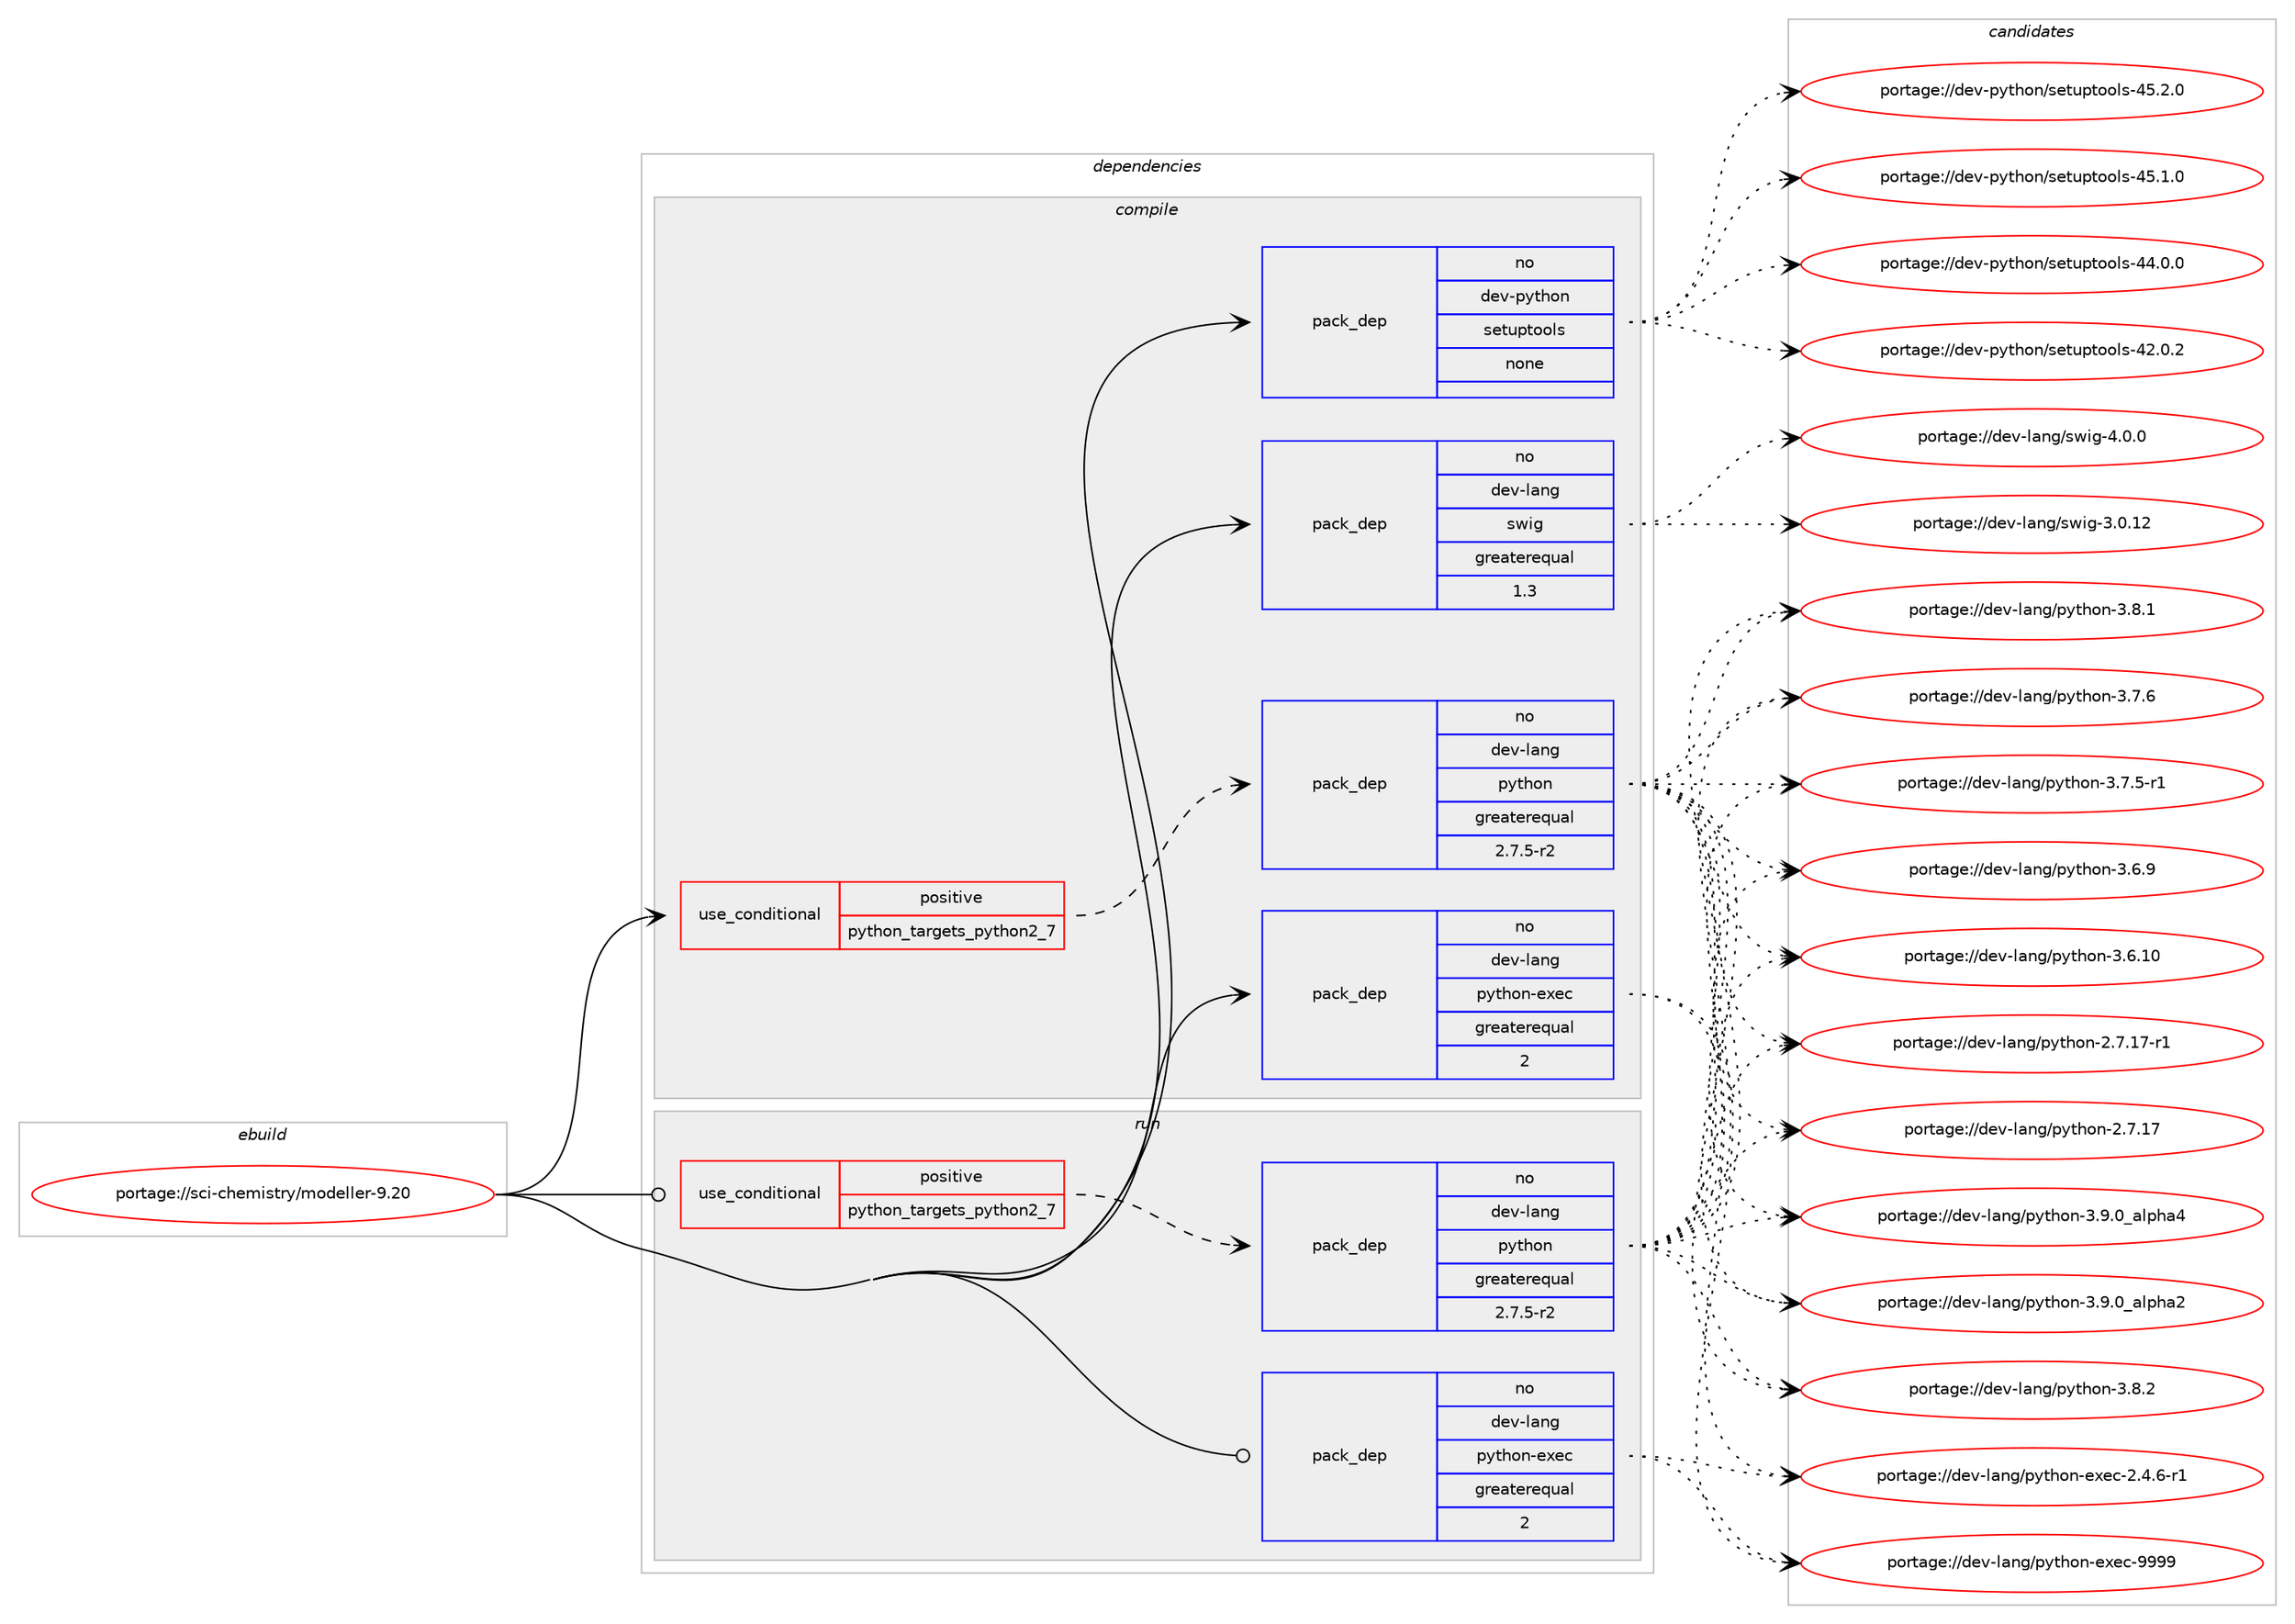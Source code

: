 digraph prolog {

# *************
# Graph options
# *************

newrank=true;
concentrate=true;
compound=true;
graph [rankdir=LR,fontname=Helvetica,fontsize=10,ranksep=1.5];#, ranksep=2.5, nodesep=0.2];
edge  [arrowhead=vee];
node  [fontname=Helvetica,fontsize=10];

# **********
# The ebuild
# **********

subgraph cluster_leftcol {
color=gray;
rank=same;
label=<<i>ebuild</i>>;
id [label="portage://sci-chemistry/modeller-9.20", color=red, width=4, href="../sci-chemistry/modeller-9.20.svg"];
}

# ****************
# The dependencies
# ****************

subgraph cluster_midcol {
color=gray;
label=<<i>dependencies</i>>;
subgraph cluster_compile {
fillcolor="#eeeeee";
style=filled;
label=<<i>compile</i>>;
subgraph cond11159 {
dependency54917 [label=<<TABLE BORDER="0" CELLBORDER="1" CELLSPACING="0" CELLPADDING="4"><TR><TD ROWSPAN="3" CELLPADDING="10">use_conditional</TD></TR><TR><TD>positive</TD></TR><TR><TD>python_targets_python2_7</TD></TR></TABLE>>, shape=none, color=red];
subgraph pack42598 {
dependency54918 [label=<<TABLE BORDER="0" CELLBORDER="1" CELLSPACING="0" CELLPADDING="4" WIDTH="220"><TR><TD ROWSPAN="6" CELLPADDING="30">pack_dep</TD></TR><TR><TD WIDTH="110">no</TD></TR><TR><TD>dev-lang</TD></TR><TR><TD>python</TD></TR><TR><TD>greaterequal</TD></TR><TR><TD>2.7.5-r2</TD></TR></TABLE>>, shape=none, color=blue];
}
dependency54917:e -> dependency54918:w [weight=20,style="dashed",arrowhead="vee"];
}
id:e -> dependency54917:w [weight=20,style="solid",arrowhead="vee"];
subgraph pack42599 {
dependency54919 [label=<<TABLE BORDER="0" CELLBORDER="1" CELLSPACING="0" CELLPADDING="4" WIDTH="220"><TR><TD ROWSPAN="6" CELLPADDING="30">pack_dep</TD></TR><TR><TD WIDTH="110">no</TD></TR><TR><TD>dev-lang</TD></TR><TR><TD>python-exec</TD></TR><TR><TD>greaterequal</TD></TR><TR><TD>2</TD></TR></TABLE>>, shape=none, color=blue];
}
id:e -> dependency54919:w [weight=20,style="solid",arrowhead="vee"];
subgraph pack42600 {
dependency54920 [label=<<TABLE BORDER="0" CELLBORDER="1" CELLSPACING="0" CELLPADDING="4" WIDTH="220"><TR><TD ROWSPAN="6" CELLPADDING="30">pack_dep</TD></TR><TR><TD WIDTH="110">no</TD></TR><TR><TD>dev-lang</TD></TR><TR><TD>swig</TD></TR><TR><TD>greaterequal</TD></TR><TR><TD>1.3</TD></TR></TABLE>>, shape=none, color=blue];
}
id:e -> dependency54920:w [weight=20,style="solid",arrowhead="vee"];
subgraph pack42601 {
dependency54921 [label=<<TABLE BORDER="0" CELLBORDER="1" CELLSPACING="0" CELLPADDING="4" WIDTH="220"><TR><TD ROWSPAN="6" CELLPADDING="30">pack_dep</TD></TR><TR><TD WIDTH="110">no</TD></TR><TR><TD>dev-python</TD></TR><TR><TD>setuptools</TD></TR><TR><TD>none</TD></TR><TR><TD></TD></TR></TABLE>>, shape=none, color=blue];
}
id:e -> dependency54921:w [weight=20,style="solid",arrowhead="vee"];
}
subgraph cluster_compileandrun {
fillcolor="#eeeeee";
style=filled;
label=<<i>compile and run</i>>;
}
subgraph cluster_run {
fillcolor="#eeeeee";
style=filled;
label=<<i>run</i>>;
subgraph cond11160 {
dependency54922 [label=<<TABLE BORDER="0" CELLBORDER="1" CELLSPACING="0" CELLPADDING="4"><TR><TD ROWSPAN="3" CELLPADDING="10">use_conditional</TD></TR><TR><TD>positive</TD></TR><TR><TD>python_targets_python2_7</TD></TR></TABLE>>, shape=none, color=red];
subgraph pack42602 {
dependency54923 [label=<<TABLE BORDER="0" CELLBORDER="1" CELLSPACING="0" CELLPADDING="4" WIDTH="220"><TR><TD ROWSPAN="6" CELLPADDING="30">pack_dep</TD></TR><TR><TD WIDTH="110">no</TD></TR><TR><TD>dev-lang</TD></TR><TR><TD>python</TD></TR><TR><TD>greaterequal</TD></TR><TR><TD>2.7.5-r2</TD></TR></TABLE>>, shape=none, color=blue];
}
dependency54922:e -> dependency54923:w [weight=20,style="dashed",arrowhead="vee"];
}
id:e -> dependency54922:w [weight=20,style="solid",arrowhead="odot"];
subgraph pack42603 {
dependency54924 [label=<<TABLE BORDER="0" CELLBORDER="1" CELLSPACING="0" CELLPADDING="4" WIDTH="220"><TR><TD ROWSPAN="6" CELLPADDING="30">pack_dep</TD></TR><TR><TD WIDTH="110">no</TD></TR><TR><TD>dev-lang</TD></TR><TR><TD>python-exec</TD></TR><TR><TD>greaterequal</TD></TR><TR><TD>2</TD></TR></TABLE>>, shape=none, color=blue];
}
id:e -> dependency54924:w [weight=20,style="solid",arrowhead="odot"];
}
}

# **************
# The candidates
# **************

subgraph cluster_choices {
rank=same;
color=gray;
label=<<i>candidates</i>>;

subgraph choice42598 {
color=black;
nodesep=1;
choice10010111845108971101034711212111610411111045514657464895971081121049752 [label="portage://dev-lang/python-3.9.0_alpha4", color=red, width=4,href="../dev-lang/python-3.9.0_alpha4.svg"];
choice10010111845108971101034711212111610411111045514657464895971081121049750 [label="portage://dev-lang/python-3.9.0_alpha2", color=red, width=4,href="../dev-lang/python-3.9.0_alpha2.svg"];
choice100101118451089711010347112121116104111110455146564650 [label="portage://dev-lang/python-3.8.2", color=red, width=4,href="../dev-lang/python-3.8.2.svg"];
choice100101118451089711010347112121116104111110455146564649 [label="portage://dev-lang/python-3.8.1", color=red, width=4,href="../dev-lang/python-3.8.1.svg"];
choice100101118451089711010347112121116104111110455146554654 [label="portage://dev-lang/python-3.7.6", color=red, width=4,href="../dev-lang/python-3.7.6.svg"];
choice1001011184510897110103471121211161041111104551465546534511449 [label="portage://dev-lang/python-3.7.5-r1", color=red, width=4,href="../dev-lang/python-3.7.5-r1.svg"];
choice100101118451089711010347112121116104111110455146544657 [label="portage://dev-lang/python-3.6.9", color=red, width=4,href="../dev-lang/python-3.6.9.svg"];
choice10010111845108971101034711212111610411111045514654464948 [label="portage://dev-lang/python-3.6.10", color=red, width=4,href="../dev-lang/python-3.6.10.svg"];
choice100101118451089711010347112121116104111110455046554649554511449 [label="portage://dev-lang/python-2.7.17-r1", color=red, width=4,href="../dev-lang/python-2.7.17-r1.svg"];
choice10010111845108971101034711212111610411111045504655464955 [label="portage://dev-lang/python-2.7.17", color=red, width=4,href="../dev-lang/python-2.7.17.svg"];
dependency54918:e -> choice10010111845108971101034711212111610411111045514657464895971081121049752:w [style=dotted,weight="100"];
dependency54918:e -> choice10010111845108971101034711212111610411111045514657464895971081121049750:w [style=dotted,weight="100"];
dependency54918:e -> choice100101118451089711010347112121116104111110455146564650:w [style=dotted,weight="100"];
dependency54918:e -> choice100101118451089711010347112121116104111110455146564649:w [style=dotted,weight="100"];
dependency54918:e -> choice100101118451089711010347112121116104111110455146554654:w [style=dotted,weight="100"];
dependency54918:e -> choice1001011184510897110103471121211161041111104551465546534511449:w [style=dotted,weight="100"];
dependency54918:e -> choice100101118451089711010347112121116104111110455146544657:w [style=dotted,weight="100"];
dependency54918:e -> choice10010111845108971101034711212111610411111045514654464948:w [style=dotted,weight="100"];
dependency54918:e -> choice100101118451089711010347112121116104111110455046554649554511449:w [style=dotted,weight="100"];
dependency54918:e -> choice10010111845108971101034711212111610411111045504655464955:w [style=dotted,weight="100"];
}
subgraph choice42599 {
color=black;
nodesep=1;
choice10010111845108971101034711212111610411111045101120101994557575757 [label="portage://dev-lang/python-exec-9999", color=red, width=4,href="../dev-lang/python-exec-9999.svg"];
choice10010111845108971101034711212111610411111045101120101994550465246544511449 [label="portage://dev-lang/python-exec-2.4.6-r1", color=red, width=4,href="../dev-lang/python-exec-2.4.6-r1.svg"];
dependency54919:e -> choice10010111845108971101034711212111610411111045101120101994557575757:w [style=dotted,weight="100"];
dependency54919:e -> choice10010111845108971101034711212111610411111045101120101994550465246544511449:w [style=dotted,weight="100"];
}
subgraph choice42600 {
color=black;
nodesep=1;
choice100101118451089711010347115119105103455246484648 [label="portage://dev-lang/swig-4.0.0", color=red, width=4,href="../dev-lang/swig-4.0.0.svg"];
choice10010111845108971101034711511910510345514648464950 [label="portage://dev-lang/swig-3.0.12", color=red, width=4,href="../dev-lang/swig-3.0.12.svg"];
dependency54920:e -> choice100101118451089711010347115119105103455246484648:w [style=dotted,weight="100"];
dependency54920:e -> choice10010111845108971101034711511910510345514648464950:w [style=dotted,weight="100"];
}
subgraph choice42601 {
color=black;
nodesep=1;
choice100101118451121211161041111104711510111611711211611111110811545525346504648 [label="portage://dev-python/setuptools-45.2.0", color=red, width=4,href="../dev-python/setuptools-45.2.0.svg"];
choice100101118451121211161041111104711510111611711211611111110811545525346494648 [label="portage://dev-python/setuptools-45.1.0", color=red, width=4,href="../dev-python/setuptools-45.1.0.svg"];
choice100101118451121211161041111104711510111611711211611111110811545525246484648 [label="portage://dev-python/setuptools-44.0.0", color=red, width=4,href="../dev-python/setuptools-44.0.0.svg"];
choice100101118451121211161041111104711510111611711211611111110811545525046484650 [label="portage://dev-python/setuptools-42.0.2", color=red, width=4,href="../dev-python/setuptools-42.0.2.svg"];
dependency54921:e -> choice100101118451121211161041111104711510111611711211611111110811545525346504648:w [style=dotted,weight="100"];
dependency54921:e -> choice100101118451121211161041111104711510111611711211611111110811545525346494648:w [style=dotted,weight="100"];
dependency54921:e -> choice100101118451121211161041111104711510111611711211611111110811545525246484648:w [style=dotted,weight="100"];
dependency54921:e -> choice100101118451121211161041111104711510111611711211611111110811545525046484650:w [style=dotted,weight="100"];
}
subgraph choice42602 {
color=black;
nodesep=1;
choice10010111845108971101034711212111610411111045514657464895971081121049752 [label="portage://dev-lang/python-3.9.0_alpha4", color=red, width=4,href="../dev-lang/python-3.9.0_alpha4.svg"];
choice10010111845108971101034711212111610411111045514657464895971081121049750 [label="portage://dev-lang/python-3.9.0_alpha2", color=red, width=4,href="../dev-lang/python-3.9.0_alpha2.svg"];
choice100101118451089711010347112121116104111110455146564650 [label="portage://dev-lang/python-3.8.2", color=red, width=4,href="../dev-lang/python-3.8.2.svg"];
choice100101118451089711010347112121116104111110455146564649 [label="portage://dev-lang/python-3.8.1", color=red, width=4,href="../dev-lang/python-3.8.1.svg"];
choice100101118451089711010347112121116104111110455146554654 [label="portage://dev-lang/python-3.7.6", color=red, width=4,href="../dev-lang/python-3.7.6.svg"];
choice1001011184510897110103471121211161041111104551465546534511449 [label="portage://dev-lang/python-3.7.5-r1", color=red, width=4,href="../dev-lang/python-3.7.5-r1.svg"];
choice100101118451089711010347112121116104111110455146544657 [label="portage://dev-lang/python-3.6.9", color=red, width=4,href="../dev-lang/python-3.6.9.svg"];
choice10010111845108971101034711212111610411111045514654464948 [label="portage://dev-lang/python-3.6.10", color=red, width=4,href="../dev-lang/python-3.6.10.svg"];
choice100101118451089711010347112121116104111110455046554649554511449 [label="portage://dev-lang/python-2.7.17-r1", color=red, width=4,href="../dev-lang/python-2.7.17-r1.svg"];
choice10010111845108971101034711212111610411111045504655464955 [label="portage://dev-lang/python-2.7.17", color=red, width=4,href="../dev-lang/python-2.7.17.svg"];
dependency54923:e -> choice10010111845108971101034711212111610411111045514657464895971081121049752:w [style=dotted,weight="100"];
dependency54923:e -> choice10010111845108971101034711212111610411111045514657464895971081121049750:w [style=dotted,weight="100"];
dependency54923:e -> choice100101118451089711010347112121116104111110455146564650:w [style=dotted,weight="100"];
dependency54923:e -> choice100101118451089711010347112121116104111110455146564649:w [style=dotted,weight="100"];
dependency54923:e -> choice100101118451089711010347112121116104111110455146554654:w [style=dotted,weight="100"];
dependency54923:e -> choice1001011184510897110103471121211161041111104551465546534511449:w [style=dotted,weight="100"];
dependency54923:e -> choice100101118451089711010347112121116104111110455146544657:w [style=dotted,weight="100"];
dependency54923:e -> choice10010111845108971101034711212111610411111045514654464948:w [style=dotted,weight="100"];
dependency54923:e -> choice100101118451089711010347112121116104111110455046554649554511449:w [style=dotted,weight="100"];
dependency54923:e -> choice10010111845108971101034711212111610411111045504655464955:w [style=dotted,weight="100"];
}
subgraph choice42603 {
color=black;
nodesep=1;
choice10010111845108971101034711212111610411111045101120101994557575757 [label="portage://dev-lang/python-exec-9999", color=red, width=4,href="../dev-lang/python-exec-9999.svg"];
choice10010111845108971101034711212111610411111045101120101994550465246544511449 [label="portage://dev-lang/python-exec-2.4.6-r1", color=red, width=4,href="../dev-lang/python-exec-2.4.6-r1.svg"];
dependency54924:e -> choice10010111845108971101034711212111610411111045101120101994557575757:w [style=dotted,weight="100"];
dependency54924:e -> choice10010111845108971101034711212111610411111045101120101994550465246544511449:w [style=dotted,weight="100"];
}
}

}
